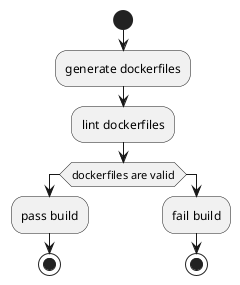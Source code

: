 @startuml
!pragma useVerticalIf on
start
:generate dockerfiles;
:lint dockerfiles;
if (dockerfiles are valid) then
    :pass build;
    stop
else
    :fail build;
    stop
@enduml